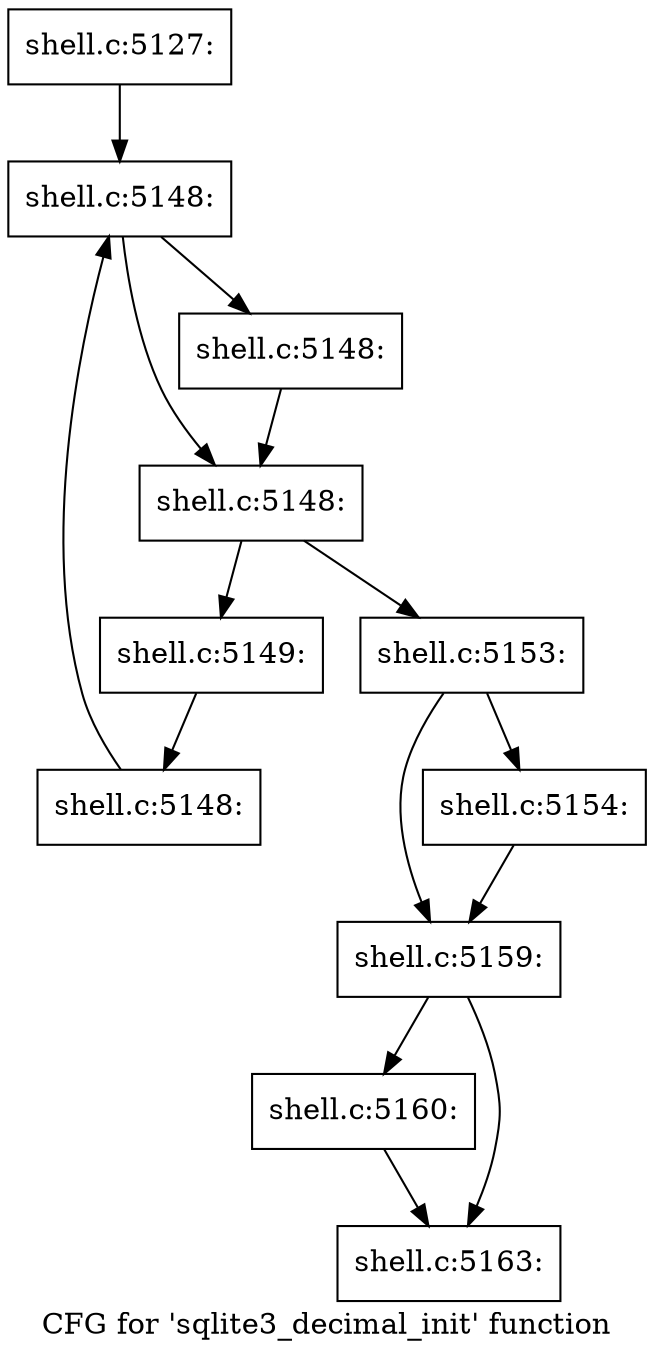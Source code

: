 digraph "CFG for 'sqlite3_decimal_init' function" {
	label="CFG for 'sqlite3_decimal_init' function";

	Node0x5602762ff060 [shape=record,label="{shell.c:5127:}"];
	Node0x5602762ff060 -> Node0x5602763004a0;
	Node0x5602763004a0 [shape=record,label="{shell.c:5148:}"];
	Node0x5602763004a0 -> Node0x5602762b2fa0;
	Node0x5602763004a0 -> Node0x5602762b2f50;
	Node0x5602762b2fa0 [shape=record,label="{shell.c:5148:}"];
	Node0x5602762b2fa0 -> Node0x5602762b2f50;
	Node0x5602762b2f50 [shape=record,label="{shell.c:5148:}"];
	Node0x5602762b2f50 -> Node0x560276320a80;
	Node0x5602762b2f50 -> Node0x5602763006d0;
	Node0x560276320a80 [shape=record,label="{shell.c:5149:}"];
	Node0x560276320a80 -> Node0x560276300c00;
	Node0x560276300c00 [shape=record,label="{shell.c:5148:}"];
	Node0x560276300c00 -> Node0x5602763004a0;
	Node0x5602763006d0 [shape=record,label="{shell.c:5153:}"];
	Node0x5602763006d0 -> Node0x560276327330;
	Node0x5602763006d0 -> Node0x5602763288e0;
	Node0x560276327330 [shape=record,label="{shell.c:5154:}"];
	Node0x560276327330 -> Node0x5602763288e0;
	Node0x5602763288e0 [shape=record,label="{shell.c:5159:}"];
	Node0x5602763288e0 -> Node0x5602762fedc0;
	Node0x5602763288e0 -> Node0x5602762fee10;
	Node0x5602762fedc0 [shape=record,label="{shell.c:5160:}"];
	Node0x5602762fedc0 -> Node0x5602762fee10;
	Node0x5602762fee10 [shape=record,label="{shell.c:5163:}"];
}
